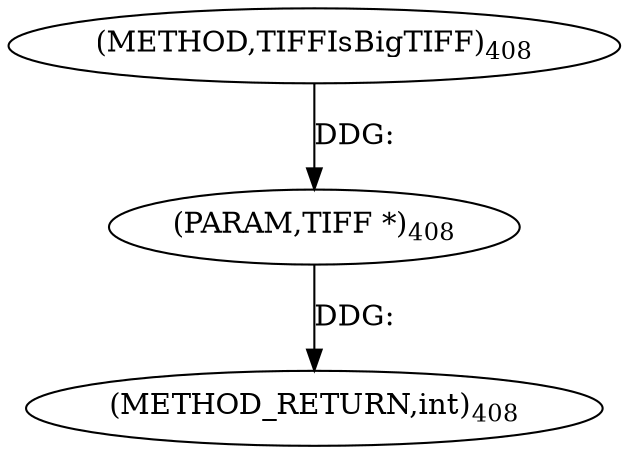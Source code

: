 digraph "TIFFIsBigTIFF" {  
"8695" [label = <(METHOD,TIFFIsBigTIFF)<SUB>408</SUB>> ]
"8697" [label = <(METHOD_RETURN,int)<SUB>408</SUB>> ]
"8696" [label = <(PARAM,TIFF *)<SUB>408</SUB>> ]
  "8696" -> "8697"  [ label = "DDG: "] 
  "8695" -> "8696"  [ label = "DDG: "] 
}
